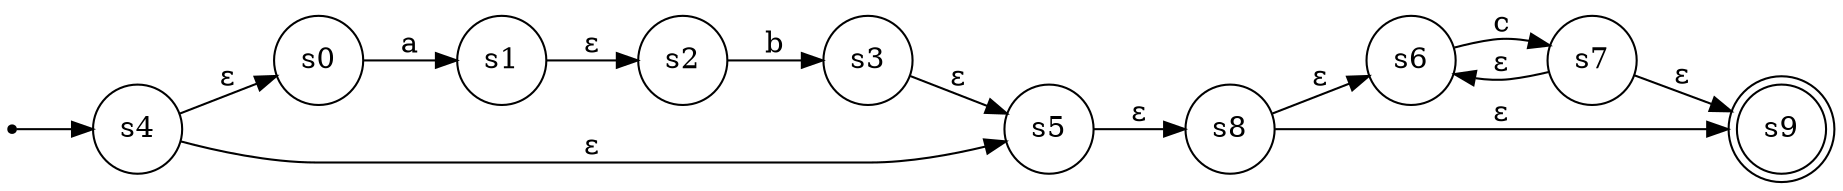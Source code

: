 digraph Automaton {
rankdir=LR;
__start__ [shape=point];
s0 [shape=circle];
s1 [shape=circle];
s2 [shape=circle];
s3 [shape=circle];
s4 [shape=circle];
s5 [shape=circle];
s6 [shape=circle];
s7 [shape=circle];
s8 [shape=circle];
s9 [shape=doublecircle];
__start__ -> s4;
s0 -> s1 [label="a"]; 
s1 -> s2 [label="ε"]; 
s2 -> s3 [label="b"]; 
s3 -> s5 [label="ε"]; 
s4 -> s0 [label="ε"]; 
s4 -> s5 [label="ε"]; 
s5 -> s8 [label="ε"]; 
s6 -> s7 [label="c"]; 
s7 -> s6 [label="ε"]; 
s7 -> s9 [label="ε"]; 
s8 -> s6 [label="ε"]; 
s8 -> s9 [label="ε"]; 
}